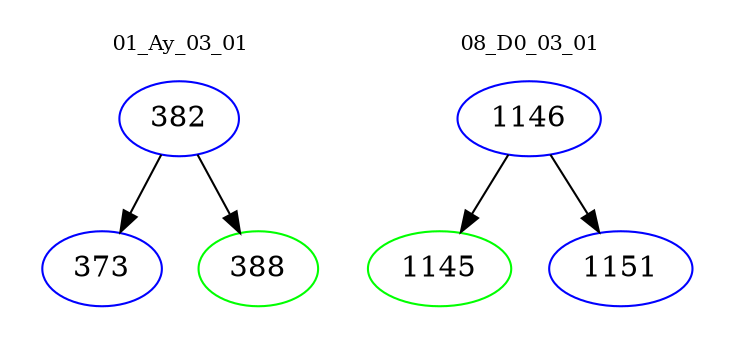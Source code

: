 digraph{
subgraph cluster_0 {
color = white
label = "01_Ay_03_01";
fontsize=10;
T0_382 [label="382", color="blue"]
T0_382 -> T0_373 [color="black"]
T0_373 [label="373", color="blue"]
T0_382 -> T0_388 [color="black"]
T0_388 [label="388", color="green"]
}
subgraph cluster_1 {
color = white
label = "08_D0_03_01";
fontsize=10;
T1_1146 [label="1146", color="blue"]
T1_1146 -> T1_1145 [color="black"]
T1_1145 [label="1145", color="green"]
T1_1146 -> T1_1151 [color="black"]
T1_1151 [label="1151", color="blue"]
}
}
